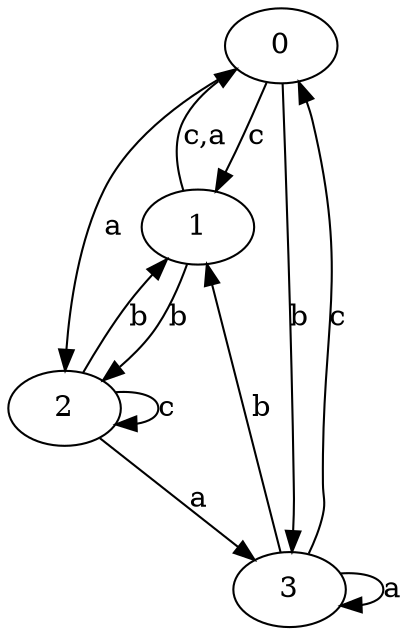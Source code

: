 digraph {
 ranksep=0.5;
 d2tdocpreamble = "\usetikzlibrary{automata}";
 d2tfigpreamble = "\tikzstyle{every state}= [ draw=blue!50,very thick,fill=blue!20]  \tikzstyle{auto}= [fill=white]";
 node [style="state"];
 edge [lblstyle="auto",topath="bend right", len=4  ]
  "0" [label="0",style = "state, initial"];
  "1" [label="1",];
  "2" [label="2",];
  "3" [label="3",style = "state, accepting"];
  "0" -> "1" [label="c"];
  "0" -> "2" [label="a"];
  "0" -> "3" [label="b"];
  "1" -> "0" [label="c,a"];
  "1" -> "2" [label="b"];
  "2" -> "1" [label="b"];
  "2" -> "2" [label="c",topath="loop above"];
  "2" -> "3" [label="a"];
  "3" -> "0" [label="c"];
  "3" -> "1" [label="b"];
  "3" -> "3" [label="a",topath="loop above"];
}